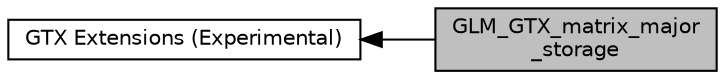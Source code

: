 digraph "GLM_GTX_matrix_major_storage"
{
  edge [fontname="Helvetica",fontsize="10",labelfontname="Helvetica",labelfontsize="10"];
  node [fontname="Helvetica",fontsize="10",shape=box];
  rankdir=LR;
  Node1 [label="GLM_GTX_matrix_major\l_storage",height=0.2,width=0.4,color="black", fillcolor="grey75", style="filled", fontcolor="black",tooltip="Build matrices with specific matrix order, row or column."];
  Node2 [label="GTX Extensions (Experimental)",height=0.2,width=0.4,color="black", fillcolor="white", style="filled",URL="$group__gtx.html",tooltip="Functions and types that the GLSL specification doesn't define, but useful to have for a C++ program."];
  Node2->Node1 [shape=plaintext, dir="back", style="solid"];
}
